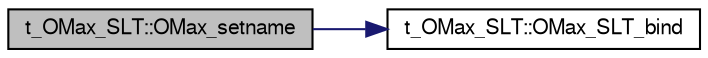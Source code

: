 digraph G
{
  bgcolor="transparent";
  edge [fontname="FreeSans",fontsize="10",labelfontname="FreeSans",labelfontsize="10"];
  node [fontname="FreeSans",fontsize="10",shape=record];
  rankdir=LR;
  Node1 [label="t_OMax_SLT::OMax_setname",height=0.2,width=0.4,color="black", fillcolor="grey75", style="filled" fontcolor="black"];
  Node1 -> Node2 [color="midnightblue",fontsize="10",style="solid",fontname="FreeSans"];
  Node2 [label="t_OMax_SLT::OMax_SLT_bind",height=0.2,width=0.4,color="black",URL="$structt___o_max___s_l_t.html#ad4227dddeba43f5e41a96fec871855d8",tooltip="Bind the object with FO."];
}
